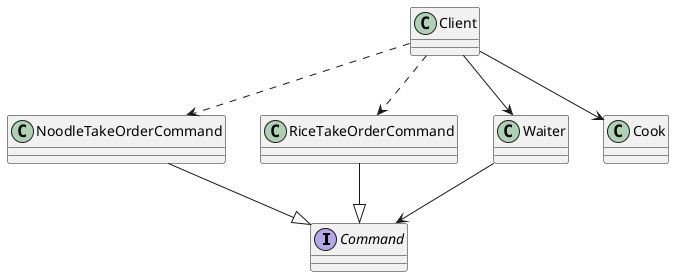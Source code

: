 @startuml
'https://plantuml.com/class-diagram

interface Command
class Client
class NoodleTakeOrderCommand
class RiceTakeOrderCommand
class Waiter
class Cook

Waiter --> Command
Client ..> NoodleTakeOrderCommand
Client ..> RiceTakeOrderCommand
NoodleTakeOrderCommand --|> Command
RiceTakeOrderCommand --|> Command
Client --> Cook
Client --> Waiter

@enduml